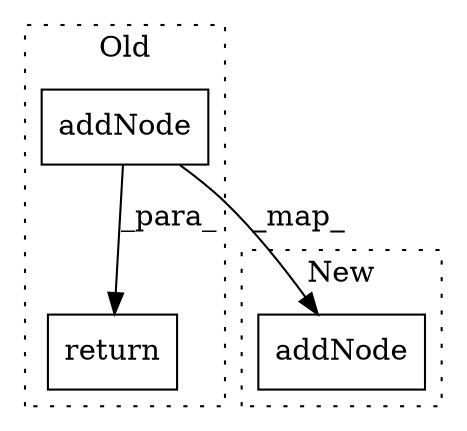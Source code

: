 digraph G {
subgraph cluster0 {
1 [label="addNode" a="32" s="1766,1775" l="8,1" shape="box"];
3 [label="return" a="41" s="1739" l="7" shape="box"];
label = "Old";
style="dotted";
}
subgraph cluster1 {
2 [label="addNode" a="32" s="1669,1678" l="8,1" shape="box"];
label = "New";
style="dotted";
}
1 -> 2 [label="_map_"];
1 -> 3 [label="_para_"];
}